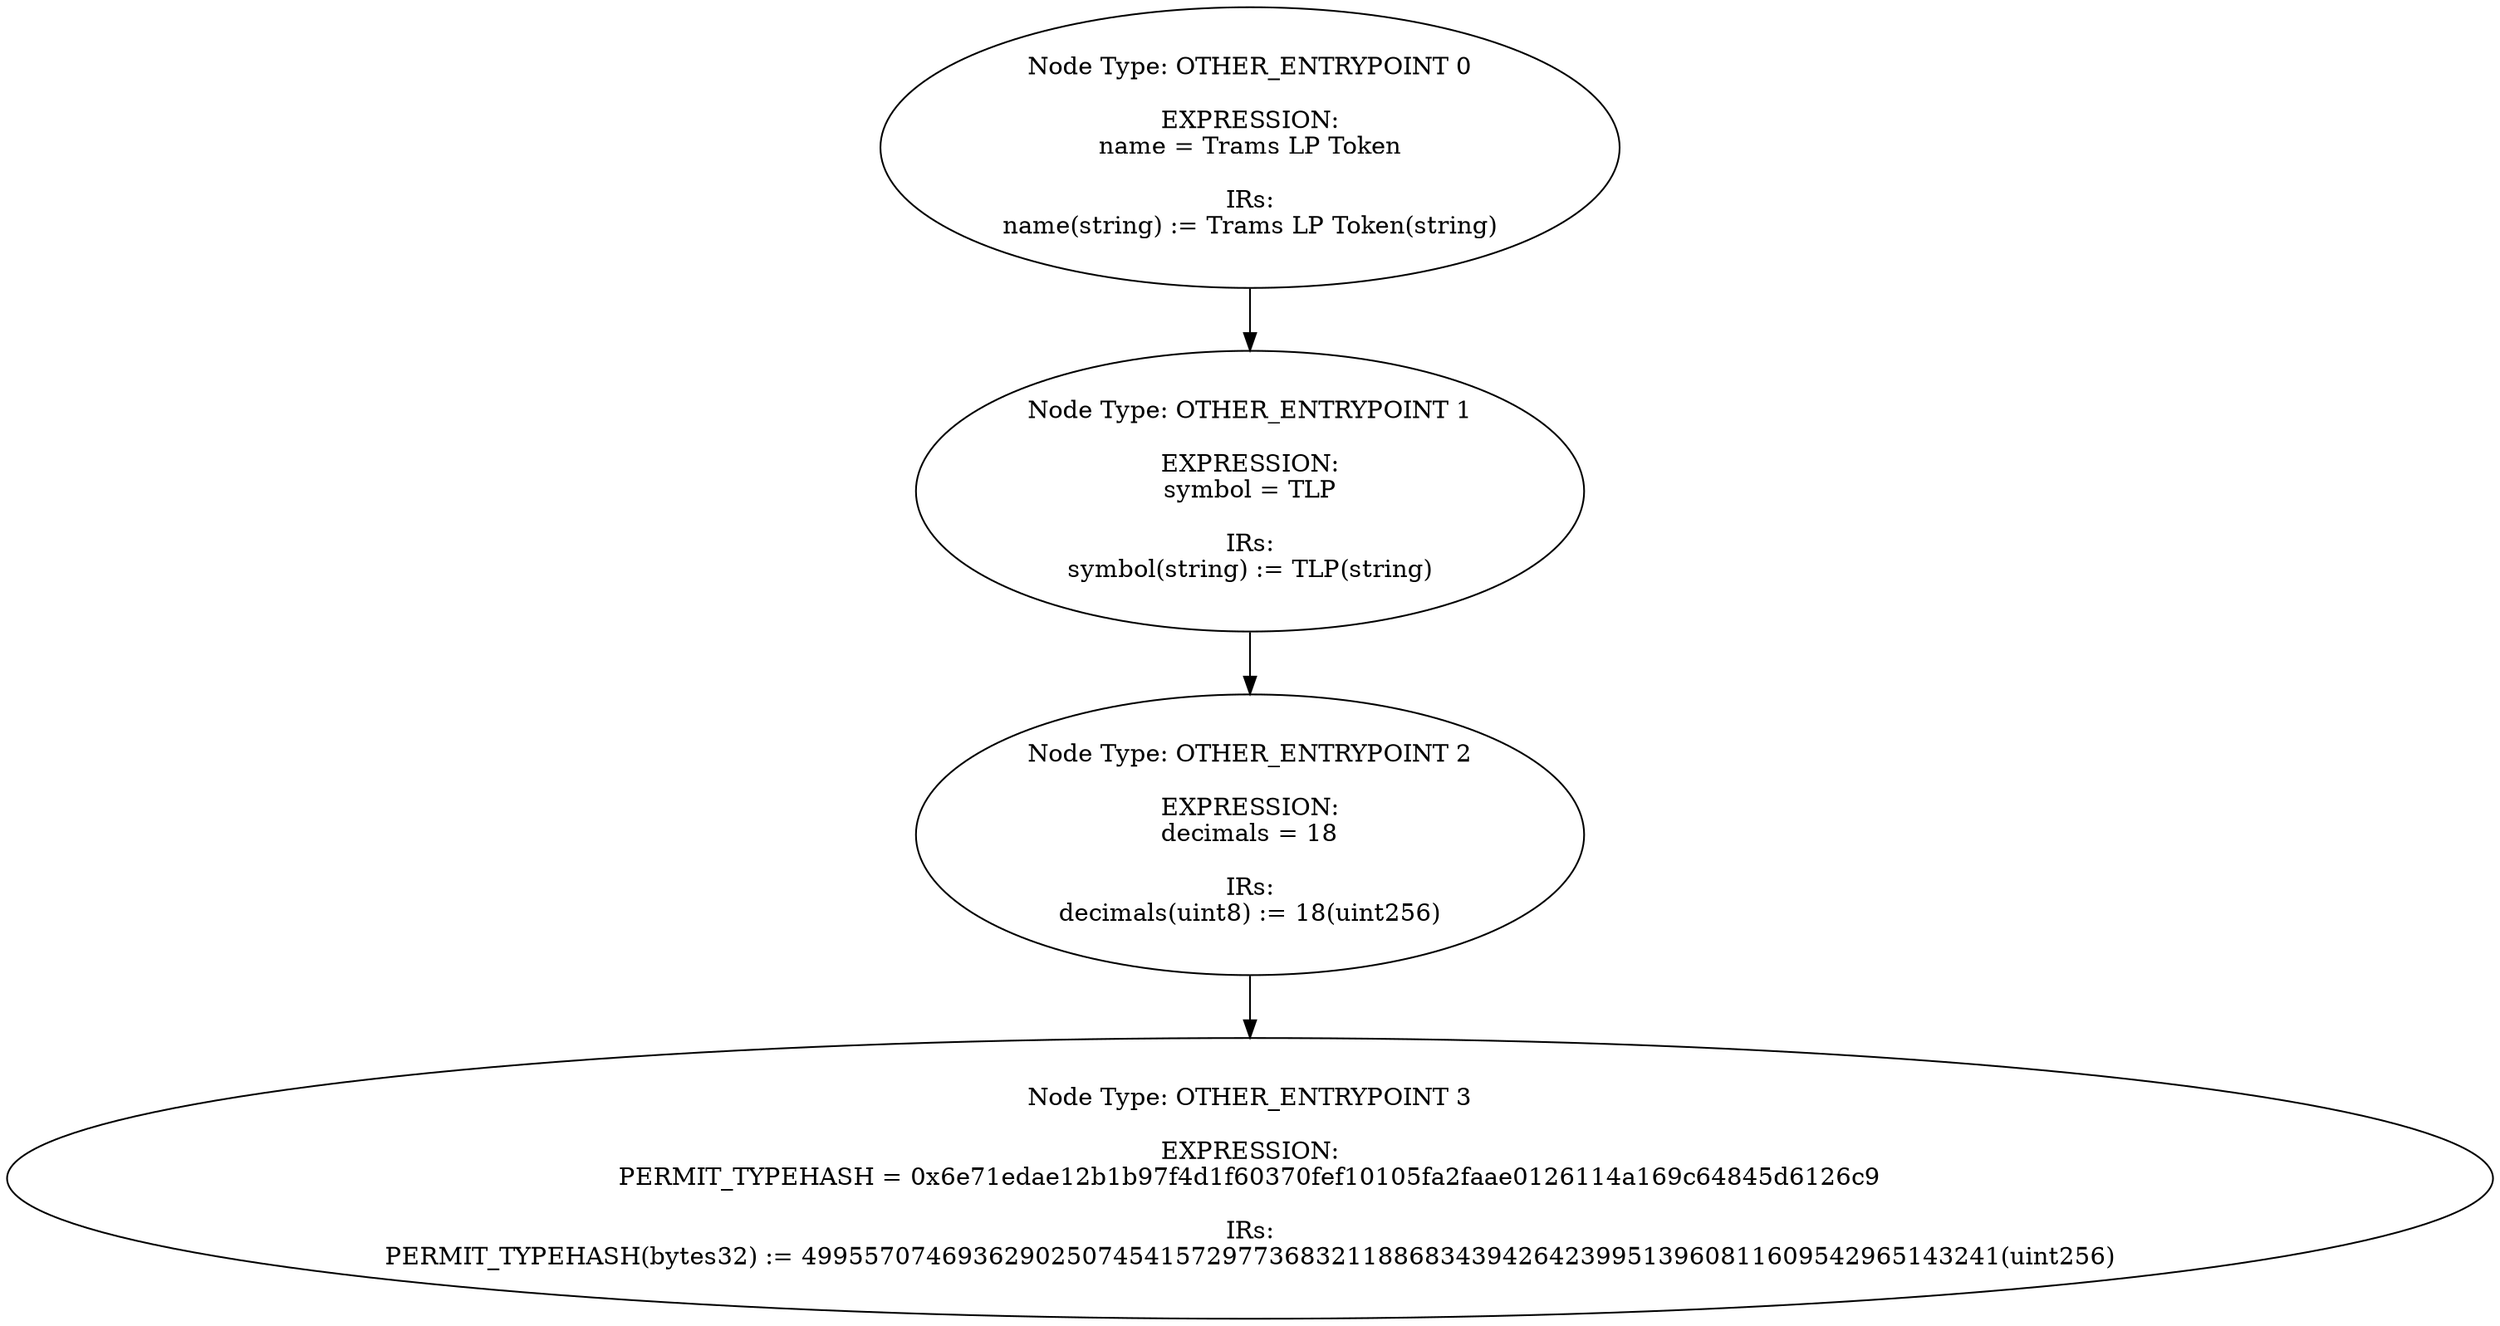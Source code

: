 digraph{
0[label="Node Type: OTHER_ENTRYPOINT 0

EXPRESSION:
name = Trams LP Token

IRs:
name(string) := Trams LP Token(string)"];
0->1;
1[label="Node Type: OTHER_ENTRYPOINT 1

EXPRESSION:
symbol = TLP

IRs:
symbol(string) := TLP(string)"];
1->2;
2[label="Node Type: OTHER_ENTRYPOINT 2

EXPRESSION:
decimals = 18

IRs:
decimals(uint8) := 18(uint256)"];
2->3;
3[label="Node Type: OTHER_ENTRYPOINT 3

EXPRESSION:
PERMIT_TYPEHASH = 0x6e71edae12b1b97f4d1f60370fef10105fa2faae0126114a169c64845d6126c9

IRs:
PERMIT_TYPEHASH(bytes32) := 49955707469362902507454157297736832118868343942642399513960811609542965143241(uint256)"];
}
